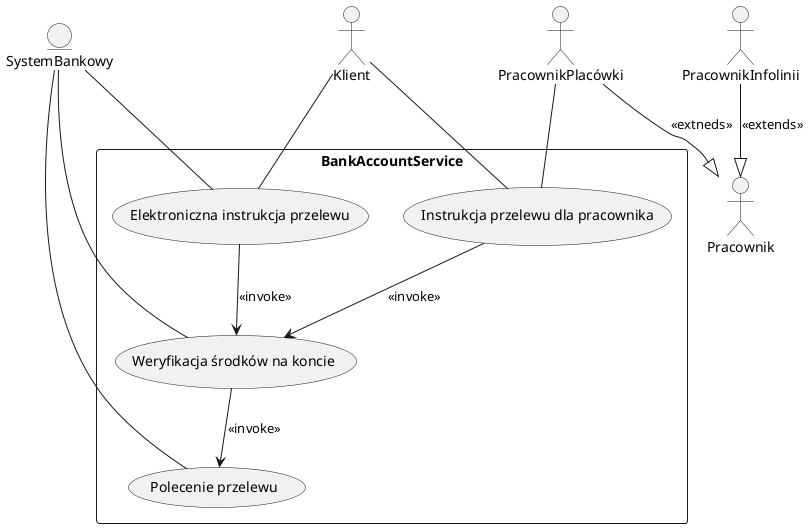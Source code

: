 'Diagram przypadków użycia - przelew elektroniczny lub w placówce
@startuml

actor Klient as K

actor Pracownik as P
actor PracownikPlacówki as PP
actor PracownikInfolinii as PI

entity SystemBankowy as S

rectangle BankAccountService {
    usecase "Instrukcja przelewu dla pracownika" as instrukcja
    usecase "Elektroniczna instrukcja przelewu" as e_instrukcja
    usecase "Weryfikacja środków na koncie" as weryfikacja
    usecase "Polecenie przelewu" as polecenie
}

PP --|> P : <<extneds>>
PI --|> P : <<extends>>

K -- instrukcja
PP -- instrukcja
K -- e_instrukcja
S -- e_instrukcja
S -- polecenie
S - weryfikacja
instrukcja --> weryfikacja : <<invoke>>
e_instrukcja --> weryfikacja : <<invoke>>
weryfikacja --> polecenie : <<invoke>>

@enduml
